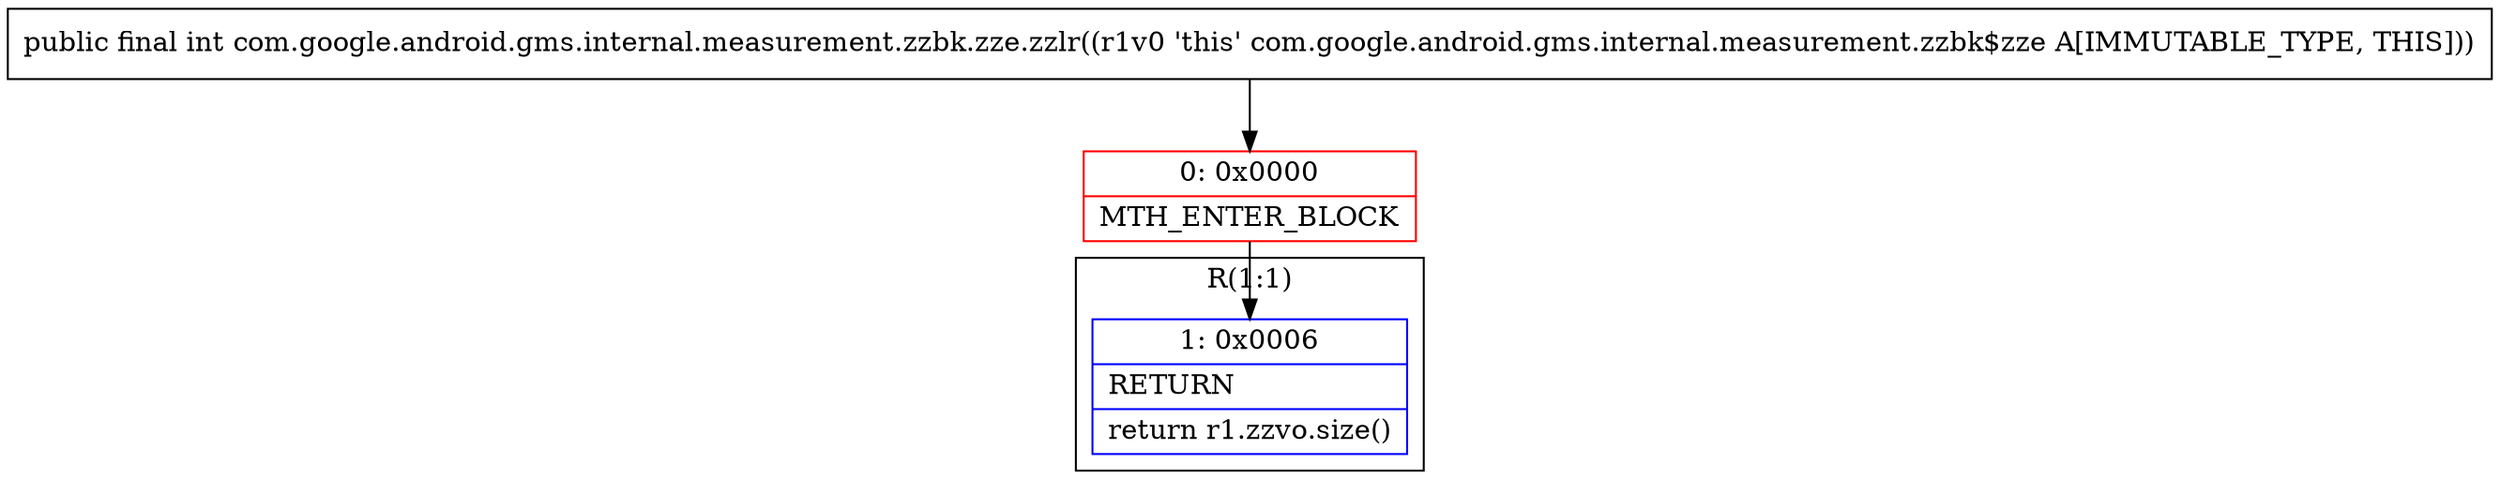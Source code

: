 digraph "CFG forcom.google.android.gms.internal.measurement.zzbk.zze.zzlr()I" {
subgraph cluster_Region_167040652 {
label = "R(1:1)";
node [shape=record,color=blue];
Node_1 [shape=record,label="{1\:\ 0x0006|RETURN\l|return r1.zzvo.size()\l}"];
}
Node_0 [shape=record,color=red,label="{0\:\ 0x0000|MTH_ENTER_BLOCK\l}"];
MethodNode[shape=record,label="{public final int com.google.android.gms.internal.measurement.zzbk.zze.zzlr((r1v0 'this' com.google.android.gms.internal.measurement.zzbk$zze A[IMMUTABLE_TYPE, THIS])) }"];
MethodNode -> Node_0;
Node_0 -> Node_1;
}

